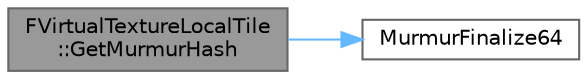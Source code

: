 digraph "FVirtualTextureLocalTile::GetMurmurHash"
{
 // INTERACTIVE_SVG=YES
 // LATEX_PDF_SIZE
  bgcolor="transparent";
  edge [fontname=Helvetica,fontsize=10,labelfontname=Helvetica,labelfontsize=10];
  node [fontname=Helvetica,fontsize=10,shape=box,height=0.2,width=0.4];
  rankdir="LR";
  Node1 [id="Node000001",label="FVirtualTextureLocalTile\l::GetMurmurHash",height=0.2,width=0.4,color="gray40", fillcolor="grey60", style="filled", fontcolor="black",tooltip=" "];
  Node1 -> Node2 [id="edge1_Node000001_Node000002",color="steelblue1",style="solid",tooltip=" "];
  Node2 [id="Node000002",label="MurmurFinalize64",height=0.2,width=0.4,color="grey40", fillcolor="white", style="filled",URL="$dd/d84/HashTable_8h.html#a7d69b9ecb0f14192357273fe73769622",tooltip=" "];
}
